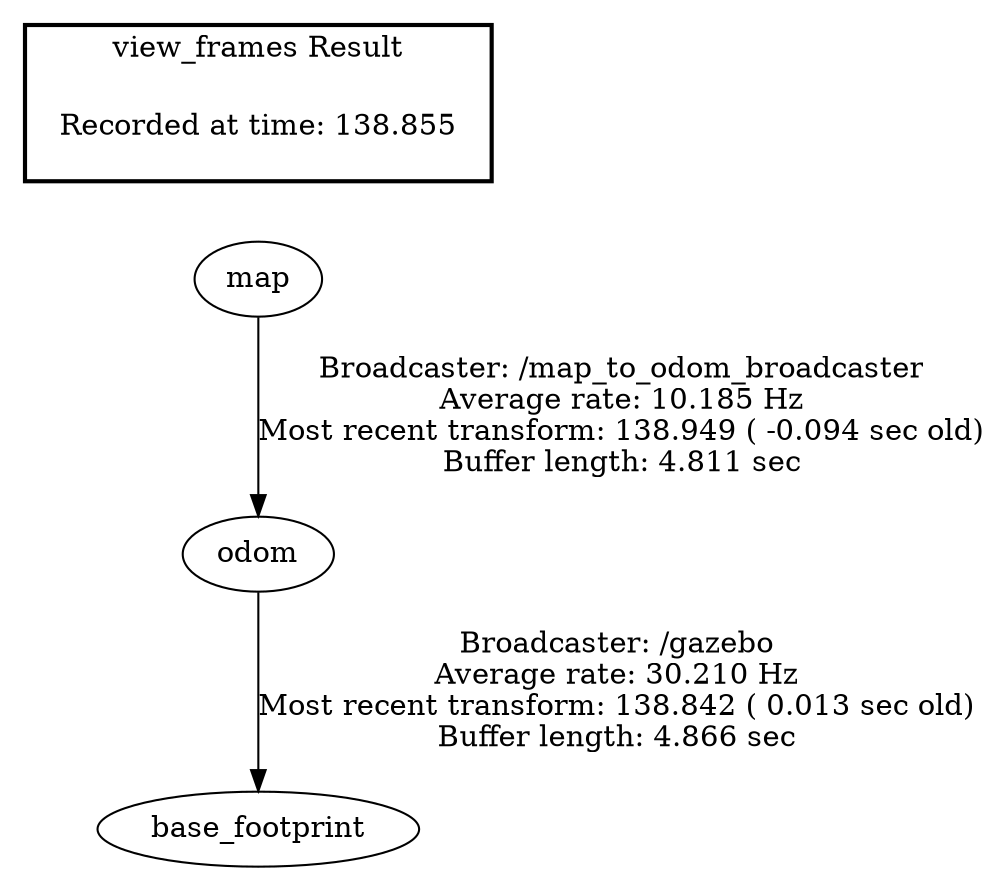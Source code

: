 digraph G {
"odom" -> "base_footprint"[label="Broadcaster: /gazebo\nAverage rate: 30.210 Hz\nMost recent transform: 138.842 ( 0.013 sec old)\nBuffer length: 4.866 sec\n"];
"map" -> "odom"[label="Broadcaster: /map_to_odom_broadcaster\nAverage rate: 10.185 Hz\nMost recent transform: 138.949 ( -0.094 sec old)\nBuffer length: 4.811 sec\n"];
edge [style=invis];
 subgraph cluster_legend { style=bold; color=black; label ="view_frames Result";
"Recorded at time: 138.855"[ shape=plaintext ] ;
 }->"map";
}